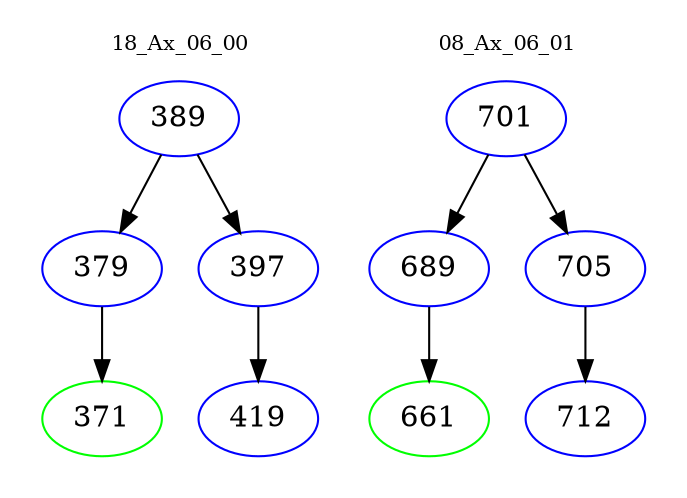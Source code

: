 digraph{
subgraph cluster_0 {
color = white
label = "18_Ax_06_00";
fontsize=10;
T0_389 [label="389", color="blue"]
T0_389 -> T0_379 [color="black"]
T0_379 [label="379", color="blue"]
T0_379 -> T0_371 [color="black"]
T0_371 [label="371", color="green"]
T0_389 -> T0_397 [color="black"]
T0_397 [label="397", color="blue"]
T0_397 -> T0_419 [color="black"]
T0_419 [label="419", color="blue"]
}
subgraph cluster_1 {
color = white
label = "08_Ax_06_01";
fontsize=10;
T1_701 [label="701", color="blue"]
T1_701 -> T1_689 [color="black"]
T1_689 [label="689", color="blue"]
T1_689 -> T1_661 [color="black"]
T1_661 [label="661", color="green"]
T1_701 -> T1_705 [color="black"]
T1_705 [label="705", color="blue"]
T1_705 -> T1_712 [color="black"]
T1_712 [label="712", color="blue"]
}
}
